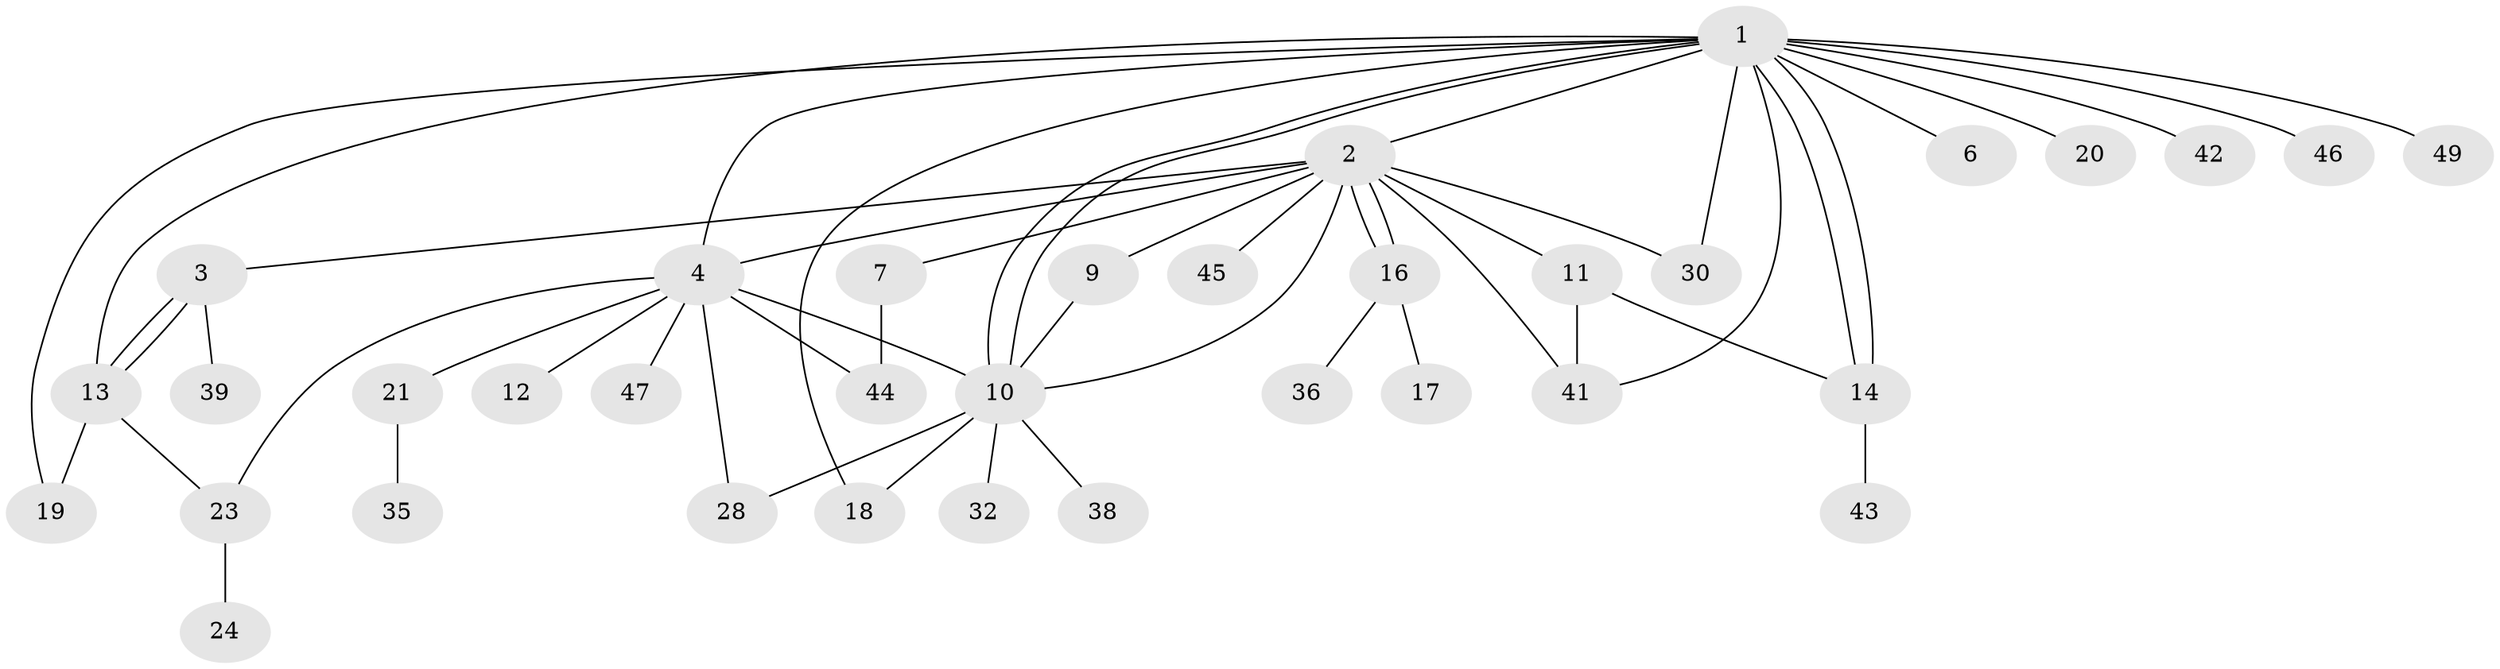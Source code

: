 // Generated by graph-tools (version 1.1) at 2025/51/02/27/25 19:51:58]
// undirected, 35 vertices, 52 edges
graph export_dot {
graph [start="1"]
  node [color=gray90,style=filled];
  1 [super="+31"];
  2 [super="+5"];
  3 [super="+22"];
  4 [super="+8"];
  6;
  7;
  9 [super="+37"];
  10 [super="+27"];
  11 [super="+40"];
  12;
  13 [super="+15"];
  14 [super="+29"];
  16;
  17 [super="+25"];
  18;
  19 [super="+26"];
  20;
  21 [super="+33"];
  23;
  24;
  28;
  30 [super="+34"];
  32;
  35;
  36 [super="+50"];
  38;
  39;
  41 [super="+51"];
  42 [super="+48"];
  43;
  44;
  45;
  46;
  47;
  49;
  1 -- 2;
  1 -- 4;
  1 -- 6;
  1 -- 10;
  1 -- 10;
  1 -- 14;
  1 -- 14;
  1 -- 18;
  1 -- 20;
  1 -- 30;
  1 -- 42;
  1 -- 49;
  1 -- 19;
  1 -- 46;
  1 -- 41;
  1 -- 13;
  2 -- 3;
  2 -- 4;
  2 -- 7;
  2 -- 10;
  2 -- 11;
  2 -- 16;
  2 -- 16;
  2 -- 30;
  2 -- 41;
  2 -- 45;
  2 -- 9;
  3 -- 13;
  3 -- 13;
  3 -- 39;
  4 -- 10;
  4 -- 12;
  4 -- 21;
  4 -- 23;
  4 -- 28;
  4 -- 44;
  4 -- 47;
  7 -- 44;
  9 -- 10;
  10 -- 18;
  10 -- 32;
  10 -- 28;
  10 -- 38;
  11 -- 41;
  11 -- 14;
  13 -- 19;
  13 -- 23;
  14 -- 43;
  16 -- 17;
  16 -- 36;
  21 -- 35;
  23 -- 24;
}
